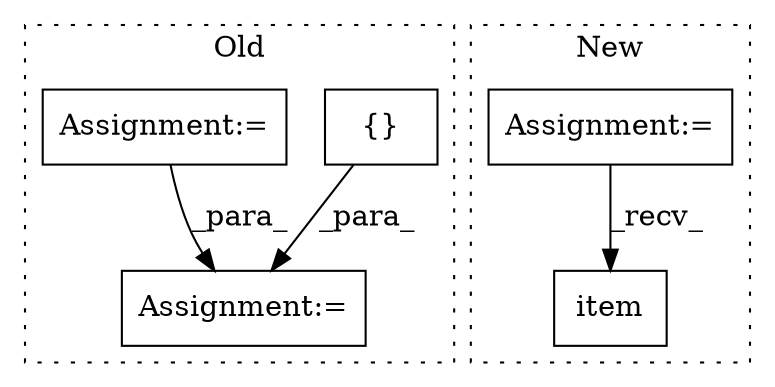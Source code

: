 digraph G {
subgraph cluster0 {
1 [label="{}" a="4" s="329,337" l="1,1" shape="box"];
3 [label="Assignment:=" a="7" s="304" l="1" shape="box"];
5 [label="Assignment:=" a="7" s="216" l="5" shape="box"];
label = "Old";
style="dotted";
}
subgraph cluster1 {
2 [label="item" a="32" s="484" l="6" shape="box"];
4 [label="Assignment:=" a="7" s="378" l="1" shape="box"];
label = "New";
style="dotted";
}
1 -> 3 [label="_para_"];
4 -> 2 [label="_recv_"];
5 -> 3 [label="_para_"];
}